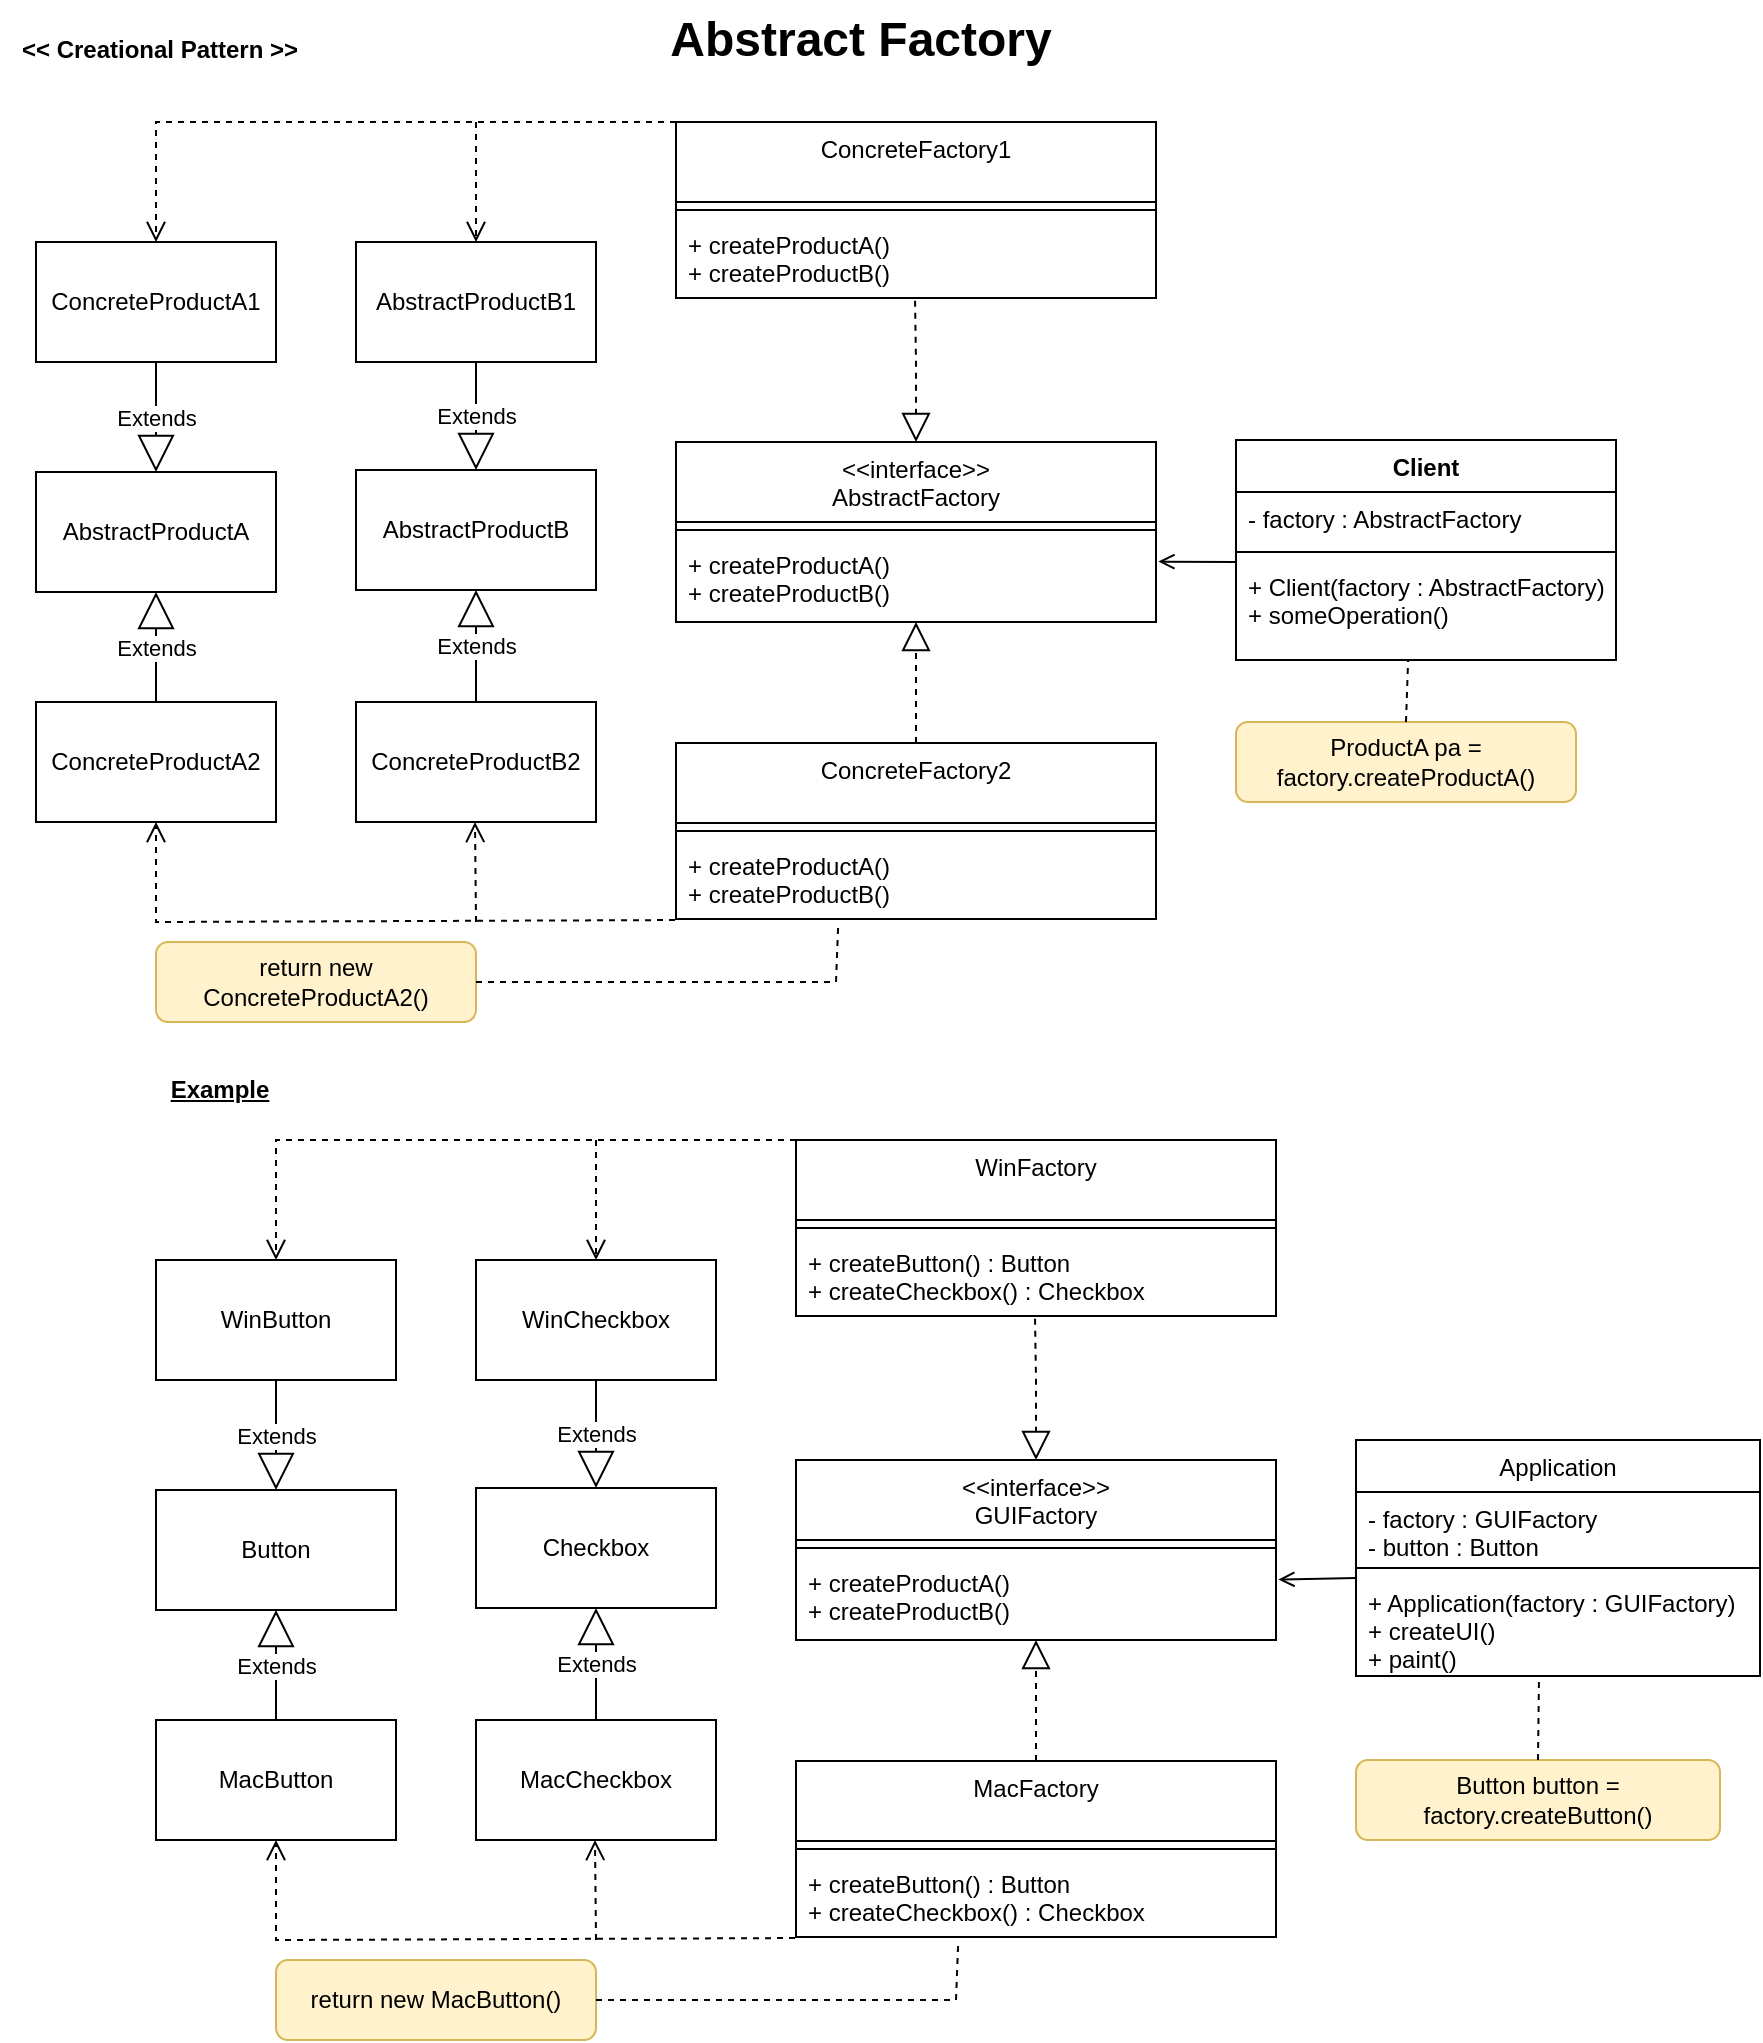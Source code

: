 <mxfile compressed="true" version="20.2.5" type="github"><diagram id="C5RBs43oDa-KdzZeNtuy" name="Page-1"><mxGraphModel dx="1038" dy="571" grid="1" gridSize="10" guides="1" tooltips="1" connect="1" arrows="1" fold="1" page="1" pageScale="1" pageWidth="827" pageHeight="1169" math="0" shadow="0"><root><object label="" doStuff="" id="WIyWlLk6GJQsqaUBKTNV-0"><mxCell/></object><mxCell id="WIyWlLk6GJQsqaUBKTNV-1" parent="WIyWlLk6GJQsqaUBKTNV-0"/><mxCell id="YsifBy8PywC1y6vnwY9C-13" value="Abstract Factory" style="text;strokeColor=none;fillColor=none;html=1;fontSize=24;fontStyle=1;verticalAlign=middle;align=center;" parent="WIyWlLk6GJQsqaUBKTNV-1" vertex="1"><mxGeometry x="370" width="200" height="40" as="geometry"/></mxCell><mxCell id="YsifBy8PywC1y6vnwY9C-22" value="&lt;&lt;interface&gt;&gt;&#10;AbstractFactory" style="swimlane;fontStyle=0;align=center;verticalAlign=top;childLayout=stackLayout;horizontal=1;startSize=40;horizontalStack=0;resizeParent=1;resizeParentMax=0;resizeLast=0;collapsible=1;marginBottom=0;" parent="WIyWlLk6GJQsqaUBKTNV-1" vertex="1"><mxGeometry x="378" y="221" width="240" height="90" as="geometry"/></mxCell><mxCell id="YsifBy8PywC1y6vnwY9C-24" value="" style="line;strokeWidth=1;fillColor=none;align=left;verticalAlign=middle;spacingTop=-1;spacingLeft=3;spacingRight=3;rotatable=0;labelPosition=right;points=[];portConstraint=eastwest;" parent="YsifBy8PywC1y6vnwY9C-22" vertex="1"><mxGeometry y="40" width="240" height="8" as="geometry"/></mxCell><mxCell id="YsifBy8PywC1y6vnwY9C-25" value="+ createProductA()&#10;+ createProductB()" style="text;strokeColor=none;fillColor=none;align=left;verticalAlign=top;spacingLeft=4;spacingRight=4;overflow=hidden;rotatable=0;points=[[0,0.5],[1,0.5]];portConstraint=eastwest;" parent="YsifBy8PywC1y6vnwY9C-22" vertex="1"><mxGeometry y="48" width="240" height="42" as="geometry"/></mxCell><mxCell id="YsifBy8PywC1y6vnwY9C-27" value="" style="endArrow=block;dashed=1;endFill=0;endSize=12;html=1;rounded=0;exitX=0.5;exitY=0;exitDx=0;exitDy=0;" parent="WIyWlLk6GJQsqaUBKTNV-1" source="di2KDkjJDxF6OQRNLAM--3" edge="1"><mxGeometry width="160" relative="1" as="geometry"><mxPoint x="618" y="369.5" as="sourcePoint"/><mxPoint x="498" y="311" as="targetPoint"/><Array as="points"><mxPoint x="498" y="327.5"/></Array></mxGeometry></mxCell><mxCell id="YsifBy8PywC1y6vnwY9C-29" value="&amp;lt;&amp;lt; Creational Pattern &amp;gt;&amp;gt;" style="text;html=1;strokeColor=none;fillColor=none;align=center;verticalAlign=middle;whiteSpace=wrap;rounded=0;fontStyle=1" parent="WIyWlLk6GJQsqaUBKTNV-1" vertex="1"><mxGeometry x="40" y="10" width="160" height="30" as="geometry"/></mxCell><mxCell id="YsifBy8PywC1y6vnwY9C-47" value="&lt;u&gt;Example&lt;/u&gt;" style="text;html=1;strokeColor=none;fillColor=none;align=center;verticalAlign=middle;whiteSpace=wrap;rounded=0;shadow=0;sketch=0;fontStyle=1" parent="WIyWlLk6GJQsqaUBKTNV-1" vertex="1"><mxGeometry x="120" y="530" width="60" height="30" as="geometry"/></mxCell><mxCell id="YsifBy8PywC1y6vnwY9C-72" value="return new ConcreteProductA2()" style="text;html=1;align=center;verticalAlign=middle;whiteSpace=wrap;rounded=1;sketch=0;shadow=0;fillColor=#fff2cc;strokeColor=#d6b656;" parent="WIyWlLk6GJQsqaUBKTNV-1" vertex="1"><mxGeometry x="118" y="471" width="160" height="40" as="geometry"/></mxCell><mxCell id="di2KDkjJDxF6OQRNLAM--0" value="ConcreteFactory1" style="swimlane;fontStyle=0;align=center;verticalAlign=top;childLayout=stackLayout;horizontal=1;startSize=40;horizontalStack=0;resizeParent=1;resizeParentMax=0;resizeLast=0;collapsible=1;marginBottom=0;" vertex="1" parent="WIyWlLk6GJQsqaUBKTNV-1"><mxGeometry x="378" y="61" width="240" height="88" as="geometry"/></mxCell><mxCell id="di2KDkjJDxF6OQRNLAM--1" value="" style="line;strokeWidth=1;fillColor=none;align=left;verticalAlign=middle;spacingTop=-1;spacingLeft=3;spacingRight=3;rotatable=0;labelPosition=right;points=[];portConstraint=eastwest;" vertex="1" parent="di2KDkjJDxF6OQRNLAM--0"><mxGeometry y="40" width="240" height="8" as="geometry"/></mxCell><mxCell id="di2KDkjJDxF6OQRNLAM--2" value="+ createProductA()&#10;+ createProductB()" style="text;strokeColor=none;fillColor=none;align=left;verticalAlign=top;spacingLeft=4;spacingRight=4;overflow=hidden;rotatable=0;points=[[0,0.5],[1,0.5]];portConstraint=eastwest;" vertex="1" parent="di2KDkjJDxF6OQRNLAM--0"><mxGeometry y="48" width="240" height="40" as="geometry"/></mxCell><mxCell id="di2KDkjJDxF6OQRNLAM--3" value="ConcreteFactory2" style="swimlane;fontStyle=0;align=center;verticalAlign=top;childLayout=stackLayout;horizontal=1;startSize=40;horizontalStack=0;resizeParent=1;resizeParentMax=0;resizeLast=0;collapsible=1;marginBottom=0;" vertex="1" parent="WIyWlLk6GJQsqaUBKTNV-1"><mxGeometry x="378" y="371.5" width="240" height="88" as="geometry"/></mxCell><mxCell id="di2KDkjJDxF6OQRNLAM--4" value="" style="line;strokeWidth=1;fillColor=none;align=left;verticalAlign=middle;spacingTop=-1;spacingLeft=3;spacingRight=3;rotatable=0;labelPosition=right;points=[];portConstraint=eastwest;" vertex="1" parent="di2KDkjJDxF6OQRNLAM--3"><mxGeometry y="40" width="240" height="8" as="geometry"/></mxCell><mxCell id="di2KDkjJDxF6OQRNLAM--5" value="+ createProductA()&#10;+ createProductB()" style="text;strokeColor=none;fillColor=none;align=left;verticalAlign=top;spacingLeft=4;spacingRight=4;overflow=hidden;rotatable=0;points=[[0,0.5],[1,0.5]];portConstraint=eastwest;" vertex="1" parent="di2KDkjJDxF6OQRNLAM--3"><mxGeometry y="48" width="240" height="40" as="geometry"/></mxCell><mxCell id="YsifBy8PywC1y6vnwY9C-26" value="" style="endArrow=block;dashed=1;endFill=0;endSize=12;html=1;rounded=0;exitX=0.498;exitY=1.035;exitDx=0;exitDy=0;exitPerimeter=0;entryX=0.5;entryY=0;entryDx=0;entryDy=0;" parent="WIyWlLk6GJQsqaUBKTNV-1" source="di2KDkjJDxF6OQRNLAM--2" edge="1" target="YsifBy8PywC1y6vnwY9C-22"><mxGeometry width="160" relative="1" as="geometry"><mxPoint x="378" y="309" as="sourcePoint"/><mxPoint x="258" y="211" as="targetPoint"/><Array as="points"><mxPoint x="498" y="181"/><mxPoint x="498" y="191"/></Array></mxGeometry></mxCell><mxCell id="di2KDkjJDxF6OQRNLAM--6" value="AbstractProductA" style="rounded=0;whiteSpace=wrap;html=1;" vertex="1" parent="WIyWlLk6GJQsqaUBKTNV-1"><mxGeometry x="58" y="236" width="120" height="60" as="geometry"/></mxCell><mxCell id="di2KDkjJDxF6OQRNLAM--7" value="AbstractProductB" style="rounded=0;whiteSpace=wrap;html=1;" vertex="1" parent="WIyWlLk6GJQsqaUBKTNV-1"><mxGeometry x="218" y="235" width="120" height="60" as="geometry"/></mxCell><mxCell id="di2KDkjJDxF6OQRNLAM--8" value="ConcreteProductA1" style="rounded=0;whiteSpace=wrap;html=1;" vertex="1" parent="WIyWlLk6GJQsqaUBKTNV-1"><mxGeometry x="58" y="121" width="120" height="60" as="geometry"/></mxCell><mxCell id="di2KDkjJDxF6OQRNLAM--9" value="ConcreteProductA2" style="rounded=0;whiteSpace=wrap;html=1;" vertex="1" parent="WIyWlLk6GJQsqaUBKTNV-1"><mxGeometry x="58" y="351" width="120" height="60" as="geometry"/></mxCell><mxCell id="di2KDkjJDxF6OQRNLAM--10" value="AbstractProductB1" style="rounded=0;whiteSpace=wrap;html=1;" vertex="1" parent="WIyWlLk6GJQsqaUBKTNV-1"><mxGeometry x="218" y="121" width="120" height="60" as="geometry"/></mxCell><mxCell id="di2KDkjJDxF6OQRNLAM--11" value="ConcreteProductB2" style="rounded=0;whiteSpace=wrap;html=1;" vertex="1" parent="WIyWlLk6GJQsqaUBKTNV-1"><mxGeometry x="218" y="351" width="120" height="60" as="geometry"/></mxCell><mxCell id="di2KDkjJDxF6OQRNLAM--12" value="Client" style="swimlane;fontStyle=1;align=center;verticalAlign=top;childLayout=stackLayout;horizontal=1;startSize=26;horizontalStack=0;resizeParent=1;resizeParentMax=0;resizeLast=0;collapsible=1;marginBottom=0;" vertex="1" parent="WIyWlLk6GJQsqaUBKTNV-1"><mxGeometry x="658" y="220" width="190" height="110" as="geometry"/></mxCell><mxCell id="di2KDkjJDxF6OQRNLAM--13" value="- factory : AbstractFactory" style="text;strokeColor=none;fillColor=none;align=left;verticalAlign=top;spacingLeft=4;spacingRight=4;overflow=hidden;rotatable=0;points=[[0,0.5],[1,0.5]];portConstraint=eastwest;" vertex="1" parent="di2KDkjJDxF6OQRNLAM--12"><mxGeometry y="26" width="190" height="26" as="geometry"/></mxCell><mxCell id="di2KDkjJDxF6OQRNLAM--14" value="" style="line;strokeWidth=1;fillColor=none;align=left;verticalAlign=middle;spacingTop=-1;spacingLeft=3;spacingRight=3;rotatable=0;labelPosition=right;points=[];portConstraint=eastwest;" vertex="1" parent="di2KDkjJDxF6OQRNLAM--12"><mxGeometry y="52" width="190" height="8" as="geometry"/></mxCell><mxCell id="di2KDkjJDxF6OQRNLAM--15" value="+ Client(factory : AbstractFactory)&#10;+ someOperation()" style="text;strokeColor=none;fillColor=none;align=left;verticalAlign=top;spacingLeft=4;spacingRight=4;overflow=hidden;rotatable=0;points=[[0,0.5],[1,0.5]];portConstraint=eastwest;" vertex="1" parent="di2KDkjJDxF6OQRNLAM--12"><mxGeometry y="60" width="190" height="50" as="geometry"/></mxCell><mxCell id="di2KDkjJDxF6OQRNLAM--16" value="ProductA pa = factory.createProductA()" style="text;html=1;align=center;verticalAlign=middle;whiteSpace=wrap;rounded=1;sketch=0;shadow=0;fillColor=#fff2cc;strokeColor=#d6b656;" vertex="1" parent="WIyWlLk6GJQsqaUBKTNV-1"><mxGeometry x="658" y="361" width="170" height="40" as="geometry"/></mxCell><mxCell id="di2KDkjJDxF6OQRNLAM--18" value="Extends" style="endArrow=block;endSize=16;endFill=0;html=1;rounded=0;exitX=0.5;exitY=1;exitDx=0;exitDy=0;entryX=0.5;entryY=0;entryDx=0;entryDy=0;" edge="1" parent="WIyWlLk6GJQsqaUBKTNV-1" source="di2KDkjJDxF6OQRNLAM--10" target="di2KDkjJDxF6OQRNLAM--7"><mxGeometry width="160" relative="1" as="geometry"><mxPoint x="468" y="271" as="sourcePoint"/><mxPoint x="628" y="271" as="targetPoint"/></mxGeometry></mxCell><mxCell id="di2KDkjJDxF6OQRNLAM--19" value="Extends" style="endArrow=block;endSize=16;endFill=0;html=1;rounded=0;entryX=0.5;entryY=1;entryDx=0;entryDy=0;" edge="1" parent="WIyWlLk6GJQsqaUBKTNV-1" target="di2KDkjJDxF6OQRNLAM--7"><mxGeometry width="160" relative="1" as="geometry"><mxPoint x="278" y="351" as="sourcePoint"/><mxPoint x="438" y="351" as="targetPoint"/></mxGeometry></mxCell><mxCell id="di2KDkjJDxF6OQRNLAM--20" value="Extends" style="endArrow=block;endSize=16;endFill=0;html=1;rounded=0;entryX=0.5;entryY=0;entryDx=0;entryDy=0;exitX=0.5;exitY=1;exitDx=0;exitDy=0;" edge="1" parent="WIyWlLk6GJQsqaUBKTNV-1" source="di2KDkjJDxF6OQRNLAM--8" target="di2KDkjJDxF6OQRNLAM--6"><mxGeometry width="160" relative="1" as="geometry"><mxPoint x="48" y="211" as="sourcePoint"/><mxPoint x="208" y="211" as="targetPoint"/></mxGeometry></mxCell><mxCell id="di2KDkjJDxF6OQRNLAM--21" value="Extends" style="endArrow=block;endSize=16;endFill=0;html=1;rounded=0;entryX=0.5;entryY=1;entryDx=0;entryDy=0;" edge="1" parent="WIyWlLk6GJQsqaUBKTNV-1" target="di2KDkjJDxF6OQRNLAM--6"><mxGeometry width="160" relative="1" as="geometry"><mxPoint x="118" y="351" as="sourcePoint"/><mxPoint x="278" y="351" as="targetPoint"/></mxGeometry></mxCell><mxCell id="di2KDkjJDxF6OQRNLAM--25" value="" style="html=1;verticalAlign=bottom;endArrow=open;dashed=1;endSize=8;rounded=0;entryX=0.5;entryY=1;entryDx=0;entryDy=0;exitX=-0.002;exitY=1.013;exitDx=0;exitDy=0;exitPerimeter=0;" edge="1" parent="WIyWlLk6GJQsqaUBKTNV-1" source="di2KDkjJDxF6OQRNLAM--5" target="di2KDkjJDxF6OQRNLAM--9"><mxGeometry relative="1" as="geometry"><mxPoint x="208" y="461" as="sourcePoint"/><mxPoint x="128" y="461" as="targetPoint"/><Array as="points"><mxPoint x="118" y="461"/></Array></mxGeometry></mxCell><mxCell id="di2KDkjJDxF6OQRNLAM--26" value="" style="html=1;verticalAlign=bottom;endArrow=open;dashed=1;endSize=8;rounded=0;" edge="1" parent="WIyWlLk6GJQsqaUBKTNV-1"><mxGeometry relative="1" as="geometry"><mxPoint x="278" y="461" as="sourcePoint"/><mxPoint x="277.5" y="411" as="targetPoint"/></mxGeometry></mxCell><mxCell id="di2KDkjJDxF6OQRNLAM--27" value="" style="html=1;verticalAlign=bottom;endArrow=open;dashed=1;endSize=8;rounded=0;exitX=0;exitY=0;exitDx=0;exitDy=0;entryX=0.5;entryY=0;entryDx=0;entryDy=0;" edge="1" parent="WIyWlLk6GJQsqaUBKTNV-1" source="di2KDkjJDxF6OQRNLAM--0" target="di2KDkjJDxF6OQRNLAM--8"><mxGeometry relative="1" as="geometry"><mxPoint x="208" y="81" as="sourcePoint"/><mxPoint x="128" y="81" as="targetPoint"/><Array as="points"><mxPoint x="118" y="61"/></Array></mxGeometry></mxCell><mxCell id="di2KDkjJDxF6OQRNLAM--28" value="" style="html=1;verticalAlign=bottom;endArrow=open;dashed=1;endSize=8;rounded=0;entryX=0.5;entryY=0;entryDx=0;entryDy=0;" edge="1" parent="WIyWlLk6GJQsqaUBKTNV-1" target="di2KDkjJDxF6OQRNLAM--10"><mxGeometry relative="1" as="geometry"><mxPoint x="278" y="61" as="sourcePoint"/><mxPoint x="268" y="111" as="targetPoint"/></mxGeometry></mxCell><mxCell id="di2KDkjJDxF6OQRNLAM--29" value="" style="endArrow=open;html=1;rounded=0;entryX=1.005;entryY=0.281;entryDx=0;entryDy=0;entryPerimeter=0;exitX=0;exitY=0.02;exitDx=0;exitDy=0;exitPerimeter=0;endFill=0;" edge="1" parent="WIyWlLk6GJQsqaUBKTNV-1" source="di2KDkjJDxF6OQRNLAM--15" target="YsifBy8PywC1y6vnwY9C-25"><mxGeometry width="50" height="50" relative="1" as="geometry"><mxPoint x="678" y="501" as="sourcePoint"/><mxPoint x="728" y="451" as="targetPoint"/></mxGeometry></mxCell><mxCell id="di2KDkjJDxF6OQRNLAM--30" value="" style="endArrow=none;dashed=1;html=1;rounded=0;exitX=1;exitY=0.5;exitDx=0;exitDy=0;entryX=0.338;entryY=1.053;entryDx=0;entryDy=0;entryPerimeter=0;" edge="1" parent="WIyWlLk6GJQsqaUBKTNV-1" source="YsifBy8PywC1y6vnwY9C-72" target="di2KDkjJDxF6OQRNLAM--5"><mxGeometry width="50" height="50" relative="1" as="geometry"><mxPoint x="318" y="541" as="sourcePoint"/><mxPoint x="458" y="491" as="targetPoint"/><Array as="points"><mxPoint x="458" y="491"/></Array></mxGeometry></mxCell><mxCell id="di2KDkjJDxF6OQRNLAM--31" value="" style="endArrow=none;dashed=1;html=1;rounded=0;exitX=0.5;exitY=0;exitDx=0;exitDy=0;entryX=0.453;entryY=0.992;entryDx=0;entryDy=0;entryPerimeter=0;" edge="1" parent="WIyWlLk6GJQsqaUBKTNV-1" source="di2KDkjJDxF6OQRNLAM--16" target="di2KDkjJDxF6OQRNLAM--15"><mxGeometry width="50" height="50" relative="1" as="geometry"><mxPoint x="738" y="401" as="sourcePoint"/><mxPoint x="748" y="331" as="targetPoint"/></mxGeometry></mxCell><mxCell id="di2KDkjJDxF6OQRNLAM--32" value="&lt;&lt;interface&gt;&gt;&#10;GUIFactory" style="swimlane;fontStyle=0;align=center;verticalAlign=top;childLayout=stackLayout;horizontal=1;startSize=40;horizontalStack=0;resizeParent=1;resizeParentMax=0;resizeLast=0;collapsible=1;marginBottom=0;" vertex="1" parent="WIyWlLk6GJQsqaUBKTNV-1"><mxGeometry x="438" y="730" width="240" height="90" as="geometry"/></mxCell><mxCell id="di2KDkjJDxF6OQRNLAM--33" value="" style="line;strokeWidth=1;fillColor=none;align=left;verticalAlign=middle;spacingTop=-1;spacingLeft=3;spacingRight=3;rotatable=0;labelPosition=right;points=[];portConstraint=eastwest;" vertex="1" parent="di2KDkjJDxF6OQRNLAM--32"><mxGeometry y="40" width="240" height="8" as="geometry"/></mxCell><mxCell id="di2KDkjJDxF6OQRNLAM--34" value="+ createProductA()&#10;+ createProductB()" style="text;strokeColor=none;fillColor=none;align=left;verticalAlign=top;spacingLeft=4;spacingRight=4;overflow=hidden;rotatable=0;points=[[0,0.5],[1,0.5]];portConstraint=eastwest;" vertex="1" parent="di2KDkjJDxF6OQRNLAM--32"><mxGeometry y="48" width="240" height="42" as="geometry"/></mxCell><mxCell id="di2KDkjJDxF6OQRNLAM--35" value="" style="endArrow=block;dashed=1;endFill=0;endSize=12;html=1;rounded=0;exitX=0.5;exitY=0;exitDx=0;exitDy=0;" edge="1" parent="WIyWlLk6GJQsqaUBKTNV-1" source="di2KDkjJDxF6OQRNLAM--40"><mxGeometry width="160" relative="1" as="geometry"><mxPoint x="678" y="878.5" as="sourcePoint"/><mxPoint x="558" y="820" as="targetPoint"/><Array as="points"><mxPoint x="558" y="836.5"/></Array></mxGeometry></mxCell><mxCell id="di2KDkjJDxF6OQRNLAM--36" value="return new MacButton()" style="text;html=1;align=center;verticalAlign=middle;whiteSpace=wrap;rounded=1;sketch=0;shadow=0;fillColor=#fff2cc;strokeColor=#d6b656;" vertex="1" parent="WIyWlLk6GJQsqaUBKTNV-1"><mxGeometry x="178" y="980" width="160" height="40" as="geometry"/></mxCell><mxCell id="di2KDkjJDxF6OQRNLAM--37" value="WinFactory" style="swimlane;fontStyle=0;align=center;verticalAlign=top;childLayout=stackLayout;horizontal=1;startSize=40;horizontalStack=0;resizeParent=1;resizeParentMax=0;resizeLast=0;collapsible=1;marginBottom=0;" vertex="1" parent="WIyWlLk6GJQsqaUBKTNV-1"><mxGeometry x="438" y="570" width="240" height="88" as="geometry"/></mxCell><mxCell id="di2KDkjJDxF6OQRNLAM--38" value="" style="line;strokeWidth=1;fillColor=none;align=left;verticalAlign=middle;spacingTop=-1;spacingLeft=3;spacingRight=3;rotatable=0;labelPosition=right;points=[];portConstraint=eastwest;" vertex="1" parent="di2KDkjJDxF6OQRNLAM--37"><mxGeometry y="40" width="240" height="8" as="geometry"/></mxCell><mxCell id="di2KDkjJDxF6OQRNLAM--39" value="+ createButton() : Button&#10;+ createCheckbox() : Checkbox" style="text;strokeColor=none;fillColor=none;align=left;verticalAlign=top;spacingLeft=4;spacingRight=4;overflow=hidden;rotatable=0;points=[[0,0.5],[1,0.5]];portConstraint=eastwest;" vertex="1" parent="di2KDkjJDxF6OQRNLAM--37"><mxGeometry y="48" width="240" height="40" as="geometry"/></mxCell><mxCell id="di2KDkjJDxF6OQRNLAM--40" value="MacFactory" style="swimlane;fontStyle=0;align=center;verticalAlign=top;childLayout=stackLayout;horizontal=1;startSize=40;horizontalStack=0;resizeParent=1;resizeParentMax=0;resizeLast=0;collapsible=1;marginBottom=0;" vertex="1" parent="WIyWlLk6GJQsqaUBKTNV-1"><mxGeometry x="438" y="880.5" width="240" height="88" as="geometry"/></mxCell><mxCell id="di2KDkjJDxF6OQRNLAM--41" value="" style="line;strokeWidth=1;fillColor=none;align=left;verticalAlign=middle;spacingTop=-1;spacingLeft=3;spacingRight=3;rotatable=0;labelPosition=right;points=[];portConstraint=eastwest;" vertex="1" parent="di2KDkjJDxF6OQRNLAM--40"><mxGeometry y="40" width="240" height="8" as="geometry"/></mxCell><mxCell id="di2KDkjJDxF6OQRNLAM--42" value="+ createButton() : Button&#10;+ createCheckbox() : Checkbox" style="text;strokeColor=none;fillColor=none;align=left;verticalAlign=top;spacingLeft=4;spacingRight=4;overflow=hidden;rotatable=0;points=[[0,0.5],[1,0.5]];portConstraint=eastwest;" vertex="1" parent="di2KDkjJDxF6OQRNLAM--40"><mxGeometry y="48" width="240" height="40" as="geometry"/></mxCell><mxCell id="di2KDkjJDxF6OQRNLAM--43" value="" style="endArrow=block;dashed=1;endFill=0;endSize=12;html=1;rounded=0;exitX=0.498;exitY=1.035;exitDx=0;exitDy=0;exitPerimeter=0;entryX=0.5;entryY=0;entryDx=0;entryDy=0;" edge="1" parent="WIyWlLk6GJQsqaUBKTNV-1" source="di2KDkjJDxF6OQRNLAM--39" target="di2KDkjJDxF6OQRNLAM--32"><mxGeometry width="160" relative="1" as="geometry"><mxPoint x="438" y="818" as="sourcePoint"/><mxPoint x="318" y="720" as="targetPoint"/><Array as="points"><mxPoint x="558" y="690"/><mxPoint x="558" y="700"/></Array></mxGeometry></mxCell><mxCell id="di2KDkjJDxF6OQRNLAM--44" value="Button" style="rounded=0;whiteSpace=wrap;html=1;" vertex="1" parent="WIyWlLk6GJQsqaUBKTNV-1"><mxGeometry x="118" y="745" width="120" height="60" as="geometry"/></mxCell><mxCell id="di2KDkjJDxF6OQRNLAM--45" value="Checkbox" style="rounded=0;whiteSpace=wrap;html=1;" vertex="1" parent="WIyWlLk6GJQsqaUBKTNV-1"><mxGeometry x="278" y="744" width="120" height="60" as="geometry"/></mxCell><mxCell id="di2KDkjJDxF6OQRNLAM--46" value="WinButton" style="rounded=0;whiteSpace=wrap;html=1;" vertex="1" parent="WIyWlLk6GJQsqaUBKTNV-1"><mxGeometry x="118" y="630" width="120" height="60" as="geometry"/></mxCell><mxCell id="di2KDkjJDxF6OQRNLAM--47" value="MacButton" style="rounded=0;whiteSpace=wrap;html=1;" vertex="1" parent="WIyWlLk6GJQsqaUBKTNV-1"><mxGeometry x="118" y="860" width="120" height="60" as="geometry"/></mxCell><mxCell id="di2KDkjJDxF6OQRNLAM--48" value="WinCheckbox" style="rounded=0;whiteSpace=wrap;html=1;" vertex="1" parent="WIyWlLk6GJQsqaUBKTNV-1"><mxGeometry x="278" y="630" width="120" height="60" as="geometry"/></mxCell><mxCell id="di2KDkjJDxF6OQRNLAM--49" value="MacCheckbox" style="rounded=0;whiteSpace=wrap;html=1;" vertex="1" parent="WIyWlLk6GJQsqaUBKTNV-1"><mxGeometry x="278" y="860" width="120" height="60" as="geometry"/></mxCell><mxCell id="di2KDkjJDxF6OQRNLAM--50" value="Application" style="swimlane;fontStyle=0;align=center;verticalAlign=top;childLayout=stackLayout;horizontal=1;startSize=26;horizontalStack=0;resizeParent=1;resizeParentMax=0;resizeLast=0;collapsible=1;marginBottom=0;" vertex="1" parent="WIyWlLk6GJQsqaUBKTNV-1"><mxGeometry x="718" y="720" width="202" height="118" as="geometry"/></mxCell><mxCell id="di2KDkjJDxF6OQRNLAM--51" value="- factory : GUIFactory&#10;- button : Button" style="text;strokeColor=none;fillColor=none;align=left;verticalAlign=top;spacingLeft=4;spacingRight=4;overflow=hidden;rotatable=0;points=[[0,0.5],[1,0.5]];portConstraint=eastwest;" vertex="1" parent="di2KDkjJDxF6OQRNLAM--50"><mxGeometry y="26" width="202" height="34" as="geometry"/></mxCell><mxCell id="di2KDkjJDxF6OQRNLAM--52" value="" style="line;strokeWidth=1;fillColor=none;align=left;verticalAlign=middle;spacingTop=-1;spacingLeft=3;spacingRight=3;rotatable=0;labelPosition=right;points=[];portConstraint=eastwest;" vertex="1" parent="di2KDkjJDxF6OQRNLAM--50"><mxGeometry y="60" width="202" height="8" as="geometry"/></mxCell><mxCell id="di2KDkjJDxF6OQRNLAM--53" value="+ Application(factory : GUIFactory)&#10;+ createUI()&#10;+ paint()" style="text;strokeColor=none;fillColor=none;align=left;verticalAlign=top;spacingLeft=4;spacingRight=4;overflow=hidden;rotatable=0;points=[[0,0.5],[1,0.5]];portConstraint=eastwest;" vertex="1" parent="di2KDkjJDxF6OQRNLAM--50"><mxGeometry y="68" width="202" height="50" as="geometry"/></mxCell><mxCell id="di2KDkjJDxF6OQRNLAM--54" value="Button button = factory.createButton()" style="text;html=1;align=center;verticalAlign=middle;whiteSpace=wrap;rounded=1;sketch=0;shadow=0;fillColor=#fff2cc;strokeColor=#d6b656;" vertex="1" parent="WIyWlLk6GJQsqaUBKTNV-1"><mxGeometry x="718" y="880" width="182" height="40" as="geometry"/></mxCell><mxCell id="di2KDkjJDxF6OQRNLAM--55" value="Extends" style="endArrow=block;endSize=16;endFill=0;html=1;rounded=0;exitX=0.5;exitY=1;exitDx=0;exitDy=0;entryX=0.5;entryY=0;entryDx=0;entryDy=0;" edge="1" parent="WIyWlLk6GJQsqaUBKTNV-1" source="di2KDkjJDxF6OQRNLAM--48" target="di2KDkjJDxF6OQRNLAM--45"><mxGeometry width="160" relative="1" as="geometry"><mxPoint x="528" y="780" as="sourcePoint"/><mxPoint x="688" y="780" as="targetPoint"/></mxGeometry></mxCell><mxCell id="di2KDkjJDxF6OQRNLAM--56" value="Extends" style="endArrow=block;endSize=16;endFill=0;html=1;rounded=0;entryX=0.5;entryY=1;entryDx=0;entryDy=0;" edge="1" parent="WIyWlLk6GJQsqaUBKTNV-1" target="di2KDkjJDxF6OQRNLAM--45"><mxGeometry width="160" relative="1" as="geometry"><mxPoint x="338" y="860" as="sourcePoint"/><mxPoint x="498" y="860" as="targetPoint"/></mxGeometry></mxCell><mxCell id="di2KDkjJDxF6OQRNLAM--57" value="Extends" style="endArrow=block;endSize=16;endFill=0;html=1;rounded=0;entryX=0.5;entryY=0;entryDx=0;entryDy=0;exitX=0.5;exitY=1;exitDx=0;exitDy=0;" edge="1" parent="WIyWlLk6GJQsqaUBKTNV-1" source="di2KDkjJDxF6OQRNLAM--46" target="di2KDkjJDxF6OQRNLAM--44"><mxGeometry width="160" relative="1" as="geometry"><mxPoint x="108" y="720" as="sourcePoint"/><mxPoint x="268" y="720" as="targetPoint"/></mxGeometry></mxCell><mxCell id="di2KDkjJDxF6OQRNLAM--58" value="Extends" style="endArrow=block;endSize=16;endFill=0;html=1;rounded=0;entryX=0.5;entryY=1;entryDx=0;entryDy=0;" edge="1" parent="WIyWlLk6GJQsqaUBKTNV-1" target="di2KDkjJDxF6OQRNLAM--44"><mxGeometry width="160" relative="1" as="geometry"><mxPoint x="178" y="860" as="sourcePoint"/><mxPoint x="338" y="860" as="targetPoint"/></mxGeometry></mxCell><mxCell id="di2KDkjJDxF6OQRNLAM--59" value="" style="html=1;verticalAlign=bottom;endArrow=open;dashed=1;endSize=8;rounded=0;entryX=0.5;entryY=1;entryDx=0;entryDy=0;exitX=-0.002;exitY=1.013;exitDx=0;exitDy=0;exitPerimeter=0;" edge="1" parent="WIyWlLk6GJQsqaUBKTNV-1" source="di2KDkjJDxF6OQRNLAM--42" target="di2KDkjJDxF6OQRNLAM--47"><mxGeometry relative="1" as="geometry"><mxPoint x="268" y="970" as="sourcePoint"/><mxPoint x="188" y="970" as="targetPoint"/><Array as="points"><mxPoint x="178" y="970"/></Array></mxGeometry></mxCell><mxCell id="di2KDkjJDxF6OQRNLAM--60" value="" style="html=1;verticalAlign=bottom;endArrow=open;dashed=1;endSize=8;rounded=0;" edge="1" parent="WIyWlLk6GJQsqaUBKTNV-1"><mxGeometry relative="1" as="geometry"><mxPoint x="338" y="970" as="sourcePoint"/><mxPoint x="337.5" y="920" as="targetPoint"/></mxGeometry></mxCell><mxCell id="di2KDkjJDxF6OQRNLAM--61" value="" style="html=1;verticalAlign=bottom;endArrow=open;dashed=1;endSize=8;rounded=0;exitX=0;exitY=0;exitDx=0;exitDy=0;entryX=0.5;entryY=0;entryDx=0;entryDy=0;" edge="1" parent="WIyWlLk6GJQsqaUBKTNV-1" source="di2KDkjJDxF6OQRNLAM--37" target="di2KDkjJDxF6OQRNLAM--46"><mxGeometry relative="1" as="geometry"><mxPoint x="268" y="590" as="sourcePoint"/><mxPoint x="188" y="590" as="targetPoint"/><Array as="points"><mxPoint x="178" y="570"/></Array></mxGeometry></mxCell><mxCell id="di2KDkjJDxF6OQRNLAM--62" value="" style="html=1;verticalAlign=bottom;endArrow=open;dashed=1;endSize=8;rounded=0;entryX=0.5;entryY=0;entryDx=0;entryDy=0;" edge="1" parent="WIyWlLk6GJQsqaUBKTNV-1" target="di2KDkjJDxF6OQRNLAM--48"><mxGeometry relative="1" as="geometry"><mxPoint x="338" y="570" as="sourcePoint"/><mxPoint x="328" y="620" as="targetPoint"/></mxGeometry></mxCell><mxCell id="di2KDkjJDxF6OQRNLAM--63" value="" style="endArrow=open;html=1;rounded=0;entryX=1.005;entryY=0.281;entryDx=0;entryDy=0;entryPerimeter=0;exitX=0;exitY=0.02;exitDx=0;exitDy=0;exitPerimeter=0;endFill=0;" edge="1" parent="WIyWlLk6GJQsqaUBKTNV-1" source="di2KDkjJDxF6OQRNLAM--53" target="di2KDkjJDxF6OQRNLAM--34"><mxGeometry width="50" height="50" relative="1" as="geometry"><mxPoint x="738" y="1010" as="sourcePoint"/><mxPoint x="788" y="960" as="targetPoint"/></mxGeometry></mxCell><mxCell id="di2KDkjJDxF6OQRNLAM--64" value="" style="endArrow=none;dashed=1;html=1;rounded=0;exitX=1;exitY=0.5;exitDx=0;exitDy=0;entryX=0.338;entryY=1.053;entryDx=0;entryDy=0;entryPerimeter=0;" edge="1" parent="WIyWlLk6GJQsqaUBKTNV-1" source="di2KDkjJDxF6OQRNLAM--36" target="di2KDkjJDxF6OQRNLAM--42"><mxGeometry width="50" height="50" relative="1" as="geometry"><mxPoint x="378" y="1050" as="sourcePoint"/><mxPoint x="518" y="1000" as="targetPoint"/><Array as="points"><mxPoint x="518" y="1000"/></Array></mxGeometry></mxCell><mxCell id="di2KDkjJDxF6OQRNLAM--65" value="" style="endArrow=none;dashed=1;html=1;rounded=0;exitX=0.5;exitY=0;exitDx=0;exitDy=0;entryX=0.453;entryY=0.992;entryDx=0;entryDy=0;entryPerimeter=0;" edge="1" parent="WIyWlLk6GJQsqaUBKTNV-1" source="di2KDkjJDxF6OQRNLAM--54" target="di2KDkjJDxF6OQRNLAM--53"><mxGeometry width="50" height="50" relative="1" as="geometry"><mxPoint x="798" y="910" as="sourcePoint"/><mxPoint x="808" y="840" as="targetPoint"/></mxGeometry></mxCell></root></mxGraphModel></diagram></mxfile>